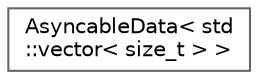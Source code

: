 digraph "クラス階層図"
{
 // LATEX_PDF_SIZE
  bgcolor="transparent";
  edge [fontname=Helvetica,fontsize=10,labelfontname=Helvetica,labelfontsize=10];
  node [fontname=Helvetica,fontsize=10,shape=box,height=0.2,width=0.4];
  rankdir="LR";
  Node0 [id="Node000000",label="AsyncableData\< std\l::vector\< size_t \> \>",height=0.2,width=0.4,color="grey40", fillcolor="white", style="filled",URL="$class_asyncable_data.html",tooltip=" "];
}
